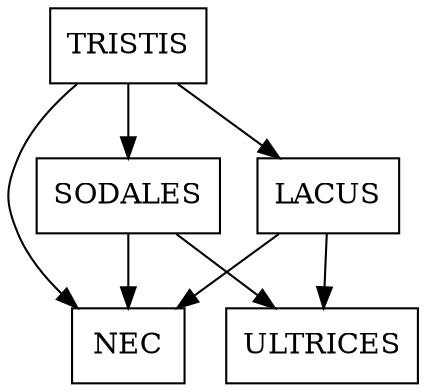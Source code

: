 // Generated by Mocodo 4.0.0
digraph {
  node [shape=box]
  "TRISTIS" -> "LACUS"
  "SODALES" -> "NEC"
  "LACUS" -> "NEC"
  "TRISTIS" -> "NEC"
  "TRISTIS" -> "SODALES"
  "LACUS" -> "ULTRICES"
  "SODALES" -> "ULTRICES"
}
